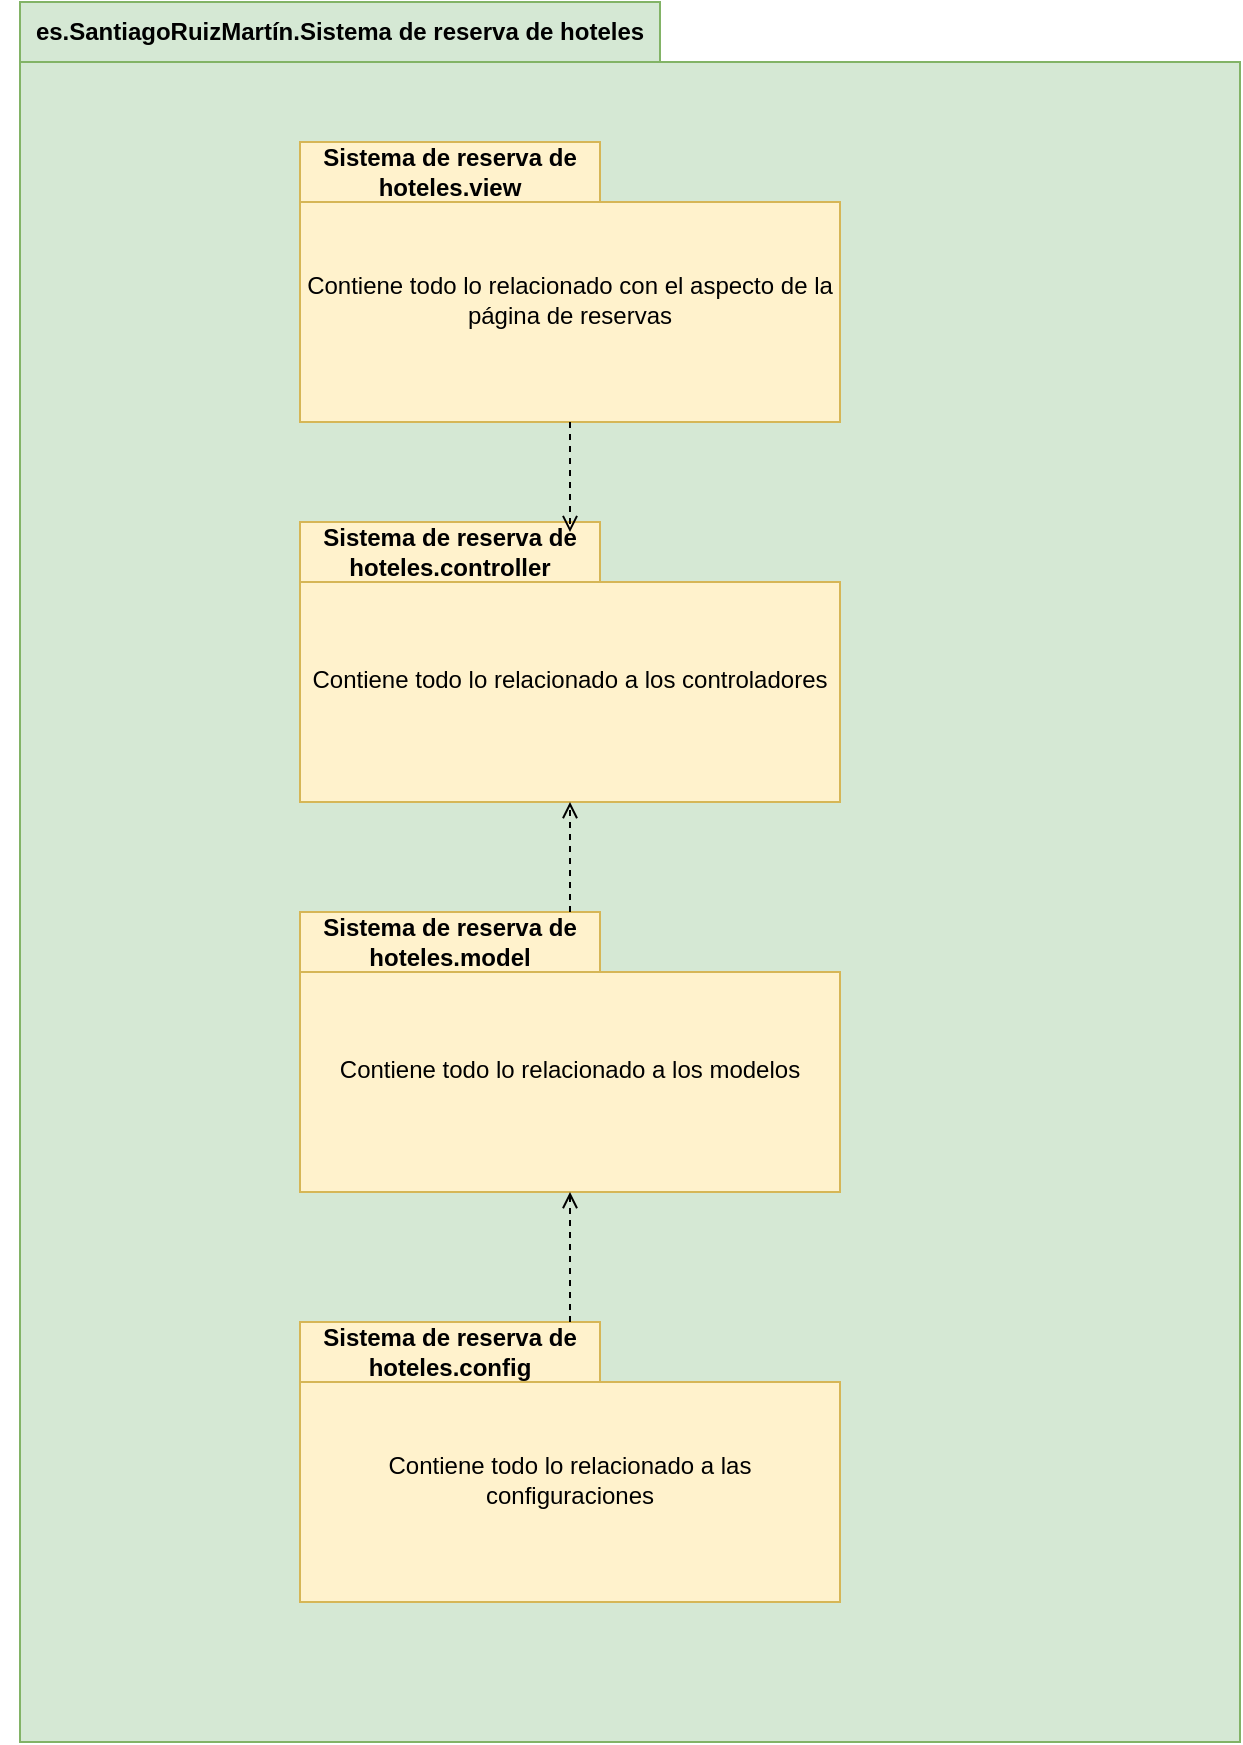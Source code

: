 <mxfile version="26.0.6">
  <diagram name="Página-1" id="MuPpstHNe1cEr_jQYMLt">
    <mxGraphModel dx="1391" dy="785" grid="1" gridSize="10" guides="1" tooltips="1" connect="1" arrows="1" fold="1" page="1" pageScale="1" pageWidth="827" pageHeight="1169" math="0" shadow="0">
      <root>
        <mxCell id="0" />
        <mxCell id="1" parent="0" />
        <mxCell id="LiQK9k3YCBzlnFnu33H6-5" value="" style="shape=folder;fontStyle=1;tabWidth=320;tabHeight=30;tabPosition=left;html=1;boundedLbl=1;whiteSpace=wrap;fillColor=#d5e8d4;strokeColor=#82b366;" vertex="1" parent="1">
          <mxGeometry x="50" y="130" width="610" height="870" as="geometry" />
        </mxCell>
        <mxCell id="LiQK9k3YCBzlnFnu33H6-6" value="&lt;b&gt;es.SantiagoRuizMartín.Sistema de reserva de hoteles&lt;/b&gt;" style="text;html=1;align=center;verticalAlign=middle;whiteSpace=wrap;rounded=0;" vertex="1" parent="1">
          <mxGeometry x="40" y="130" width="340" height="30" as="geometry" />
        </mxCell>
        <mxCell id="LiQK9k3YCBzlnFnu33H6-7" value="&lt;b&gt;Sistema de reserva de hoteles.view&lt;/b&gt;" style="shape=folder;fontStyle=1;tabWidth=150;tabHeight=30;tabPosition=left;html=1;boundedLbl=1;labelInHeader=1;container=1;collapsible=0;whiteSpace=wrap;fillColor=#fff2cc;strokeColor=#d6b656;" vertex="1" parent="1">
          <mxGeometry x="190" y="200" width="270" height="140" as="geometry" />
        </mxCell>
        <mxCell id="LiQK9k3YCBzlnFnu33H6-8" value="Contiene todo lo relacionado con el aspecto de la página de reservas" style="html=1;strokeColor=none;resizeWidth=1;resizeHeight=1;fillColor=none;part=1;connectable=0;allowArrows=0;deletable=0;whiteSpace=wrap;" vertex="1" parent="LiQK9k3YCBzlnFnu33H6-7">
          <mxGeometry width="270" height="98" relative="1" as="geometry">
            <mxPoint y="30" as="offset" />
          </mxGeometry>
        </mxCell>
        <mxCell id="LiQK9k3YCBzlnFnu33H6-9" value="&lt;b&gt;Sistema de reserva de hoteles.controller&lt;/b&gt;" style="shape=folder;fontStyle=1;tabWidth=150;tabHeight=30;tabPosition=left;html=1;boundedLbl=1;labelInHeader=1;container=1;collapsible=0;whiteSpace=wrap;fillColor=#fff2cc;strokeColor=#d6b656;" vertex="1" parent="1">
          <mxGeometry x="190" y="390" width="270" height="140" as="geometry" />
        </mxCell>
        <mxCell id="LiQK9k3YCBzlnFnu33H6-10" value="Contiene todo lo relacionado a los controladores" style="html=1;strokeColor=none;resizeWidth=1;resizeHeight=1;fillColor=none;part=1;connectable=0;allowArrows=0;deletable=0;whiteSpace=wrap;" vertex="1" parent="LiQK9k3YCBzlnFnu33H6-9">
          <mxGeometry width="270" height="98" relative="1" as="geometry">
            <mxPoint y="30" as="offset" />
          </mxGeometry>
        </mxCell>
        <mxCell id="LiQK9k3YCBzlnFnu33H6-11" value="&lt;b&gt;Sistema de reserva de hoteles.model&lt;/b&gt;" style="shape=folder;fontStyle=1;tabWidth=150;tabHeight=30;tabPosition=left;html=1;boundedLbl=1;labelInHeader=1;container=1;collapsible=0;whiteSpace=wrap;fillColor=#fff2cc;strokeColor=#d6b656;" vertex="1" parent="1">
          <mxGeometry x="190" y="585" width="270" height="140" as="geometry" />
        </mxCell>
        <mxCell id="LiQK9k3YCBzlnFnu33H6-12" value="Contiene todo lo relacionado a los modelos" style="html=1;strokeColor=none;resizeWidth=1;resizeHeight=1;fillColor=none;part=1;connectable=0;allowArrows=0;deletable=0;whiteSpace=wrap;" vertex="1" parent="LiQK9k3YCBzlnFnu33H6-11">
          <mxGeometry width="270" height="98" relative="1" as="geometry">
            <mxPoint y="30" as="offset" />
          </mxGeometry>
        </mxCell>
        <mxCell id="LiQK9k3YCBzlnFnu33H6-13" value="&lt;b&gt;Sistema de reserva de hoteles.config&lt;/b&gt;" style="shape=folder;fontStyle=1;tabWidth=150;tabHeight=30;tabPosition=left;html=1;boundedLbl=1;labelInHeader=1;container=1;collapsible=0;whiteSpace=wrap;fillColor=#fff2cc;strokeColor=#d6b656;" vertex="1" parent="1">
          <mxGeometry x="190" y="790" width="270" height="140" as="geometry" />
        </mxCell>
        <mxCell id="LiQK9k3YCBzlnFnu33H6-14" value="Contiene todo lo relacionado a las configuraciones" style="html=1;strokeColor=none;resizeWidth=1;resizeHeight=1;fillColor=none;part=1;connectable=0;allowArrows=0;deletable=0;whiteSpace=wrap;" vertex="1" parent="LiQK9k3YCBzlnFnu33H6-13">
          <mxGeometry width="270" height="98" relative="1" as="geometry">
            <mxPoint y="30" as="offset" />
          </mxGeometry>
        </mxCell>
        <mxCell id="LiQK9k3YCBzlnFnu33H6-15" style="edgeStyle=orthogonalEdgeStyle;rounded=0;orthogonalLoop=1;jettySize=auto;html=1;entryX=0.5;entryY=1;entryDx=0;entryDy=0;entryPerimeter=0;dashed=1;endArrow=open;endFill=0;" edge="1" parent="1" source="LiQK9k3YCBzlnFnu33H6-13" target="LiQK9k3YCBzlnFnu33H6-11">
          <mxGeometry relative="1" as="geometry" />
        </mxCell>
        <mxCell id="LiQK9k3YCBzlnFnu33H6-16" style="edgeStyle=orthogonalEdgeStyle;rounded=0;orthogonalLoop=1;jettySize=auto;html=1;entryX=0.5;entryY=1;entryDx=0;entryDy=0;entryPerimeter=0;dashed=1;endArrow=open;endFill=0;" edge="1" parent="1" source="LiQK9k3YCBzlnFnu33H6-11" target="LiQK9k3YCBzlnFnu33H6-9">
          <mxGeometry relative="1" as="geometry" />
        </mxCell>
        <mxCell id="LiQK9k3YCBzlnFnu33H6-17" style="edgeStyle=orthogonalEdgeStyle;rounded=0;orthogonalLoop=1;jettySize=auto;html=1;entryX=0.5;entryY=0.036;entryDx=0;entryDy=0;entryPerimeter=0;dashed=1;endArrow=open;endFill=0;" edge="1" parent="1" source="LiQK9k3YCBzlnFnu33H6-7" target="LiQK9k3YCBzlnFnu33H6-9">
          <mxGeometry relative="1" as="geometry" />
        </mxCell>
      </root>
    </mxGraphModel>
  </diagram>
</mxfile>
